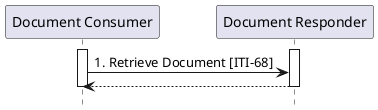 @startuml
hide footbox
participant "Document Consumer" as DocumentConsumer
participant "Document Responder" as DocumentResponder
activate "DocumentConsumer"
activate "DocumentResponder"
"DocumentConsumer" -> "DocumentResponder" : 1. Retrieve Document [ITI-68]
return
deactivate "DocumentConsumer"
deactivate "DocumentResponder"
@enduml
